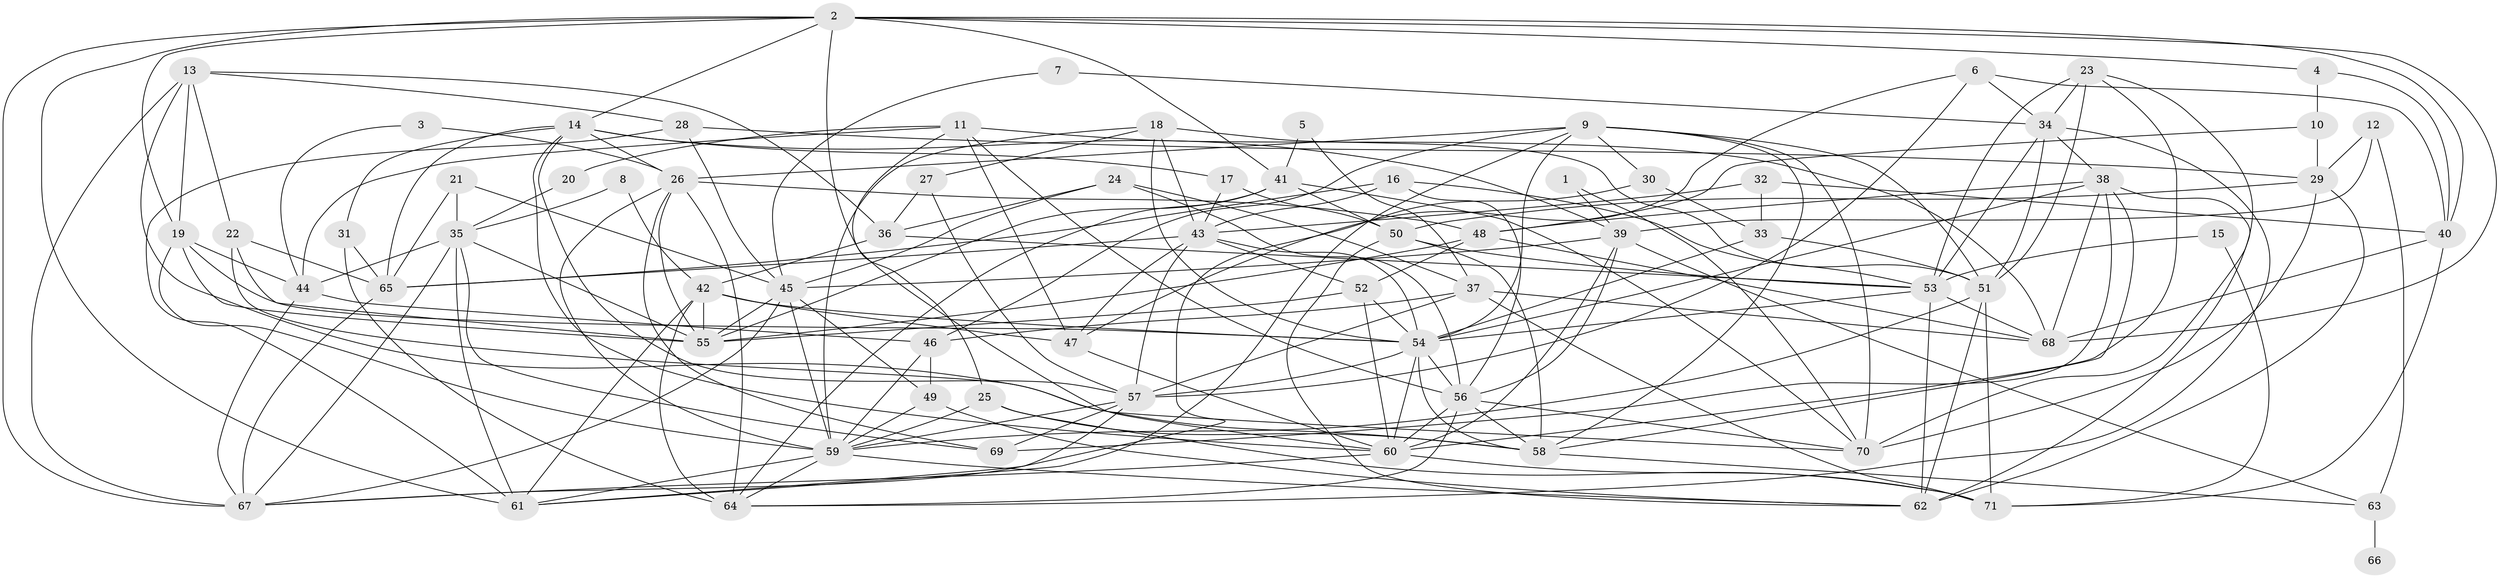 // original degree distribution, {5: 0.18439716312056736, 4: 0.24822695035460993, 6: 0.10638297872340426, 3: 0.2765957446808511, 7: 0.02127659574468085, 2: 0.14184397163120568, 8: 0.014184397163120567, 10: 0.0070921985815602835}
// Generated by graph-tools (version 1.1) at 2025/26/03/09/25 03:26:16]
// undirected, 71 vertices, 201 edges
graph export_dot {
graph [start="1"]
  node [color=gray90,style=filled];
  1;
  2;
  3;
  4;
  5;
  6;
  7;
  8;
  9;
  10;
  11;
  12;
  13;
  14;
  15;
  16;
  17;
  18;
  19;
  20;
  21;
  22;
  23;
  24;
  25;
  26;
  27;
  28;
  29;
  30;
  31;
  32;
  33;
  34;
  35;
  36;
  37;
  38;
  39;
  40;
  41;
  42;
  43;
  44;
  45;
  46;
  47;
  48;
  49;
  50;
  51;
  52;
  53;
  54;
  55;
  56;
  57;
  58;
  59;
  60;
  61;
  62;
  63;
  64;
  65;
  66;
  67;
  68;
  69;
  70;
  71;
  1 -- 39 [weight=1.0];
  1 -- 70 [weight=1.0];
  2 -- 4 [weight=1.0];
  2 -- 14 [weight=1.0];
  2 -- 19 [weight=1.0];
  2 -- 40 [weight=1.0];
  2 -- 41 [weight=1.0];
  2 -- 60 [weight=1.0];
  2 -- 61 [weight=1.0];
  2 -- 67 [weight=1.0];
  2 -- 68 [weight=1.0];
  3 -- 26 [weight=1.0];
  3 -- 44 [weight=1.0];
  4 -- 10 [weight=1.0];
  4 -- 40 [weight=1.0];
  5 -- 37 [weight=1.0];
  5 -- 41 [weight=1.0];
  6 -- 34 [weight=1.0];
  6 -- 40 [weight=1.0];
  6 -- 47 [weight=1.0];
  6 -- 57 [weight=1.0];
  7 -- 34 [weight=1.0];
  7 -- 45 [weight=1.0];
  8 -- 35 [weight=1.0];
  8 -- 42 [weight=1.0];
  9 -- 26 [weight=1.0];
  9 -- 30 [weight=1.0];
  9 -- 46 [weight=1.0];
  9 -- 51 [weight=1.0];
  9 -- 54 [weight=1.0];
  9 -- 58 [weight=1.0];
  9 -- 61 [weight=1.0];
  9 -- 70 [weight=1.0];
  10 -- 29 [weight=1.0];
  10 -- 48 [weight=1.0];
  11 -- 20 [weight=1.0];
  11 -- 25 [weight=1.0];
  11 -- 44 [weight=1.0];
  11 -- 47 [weight=1.0];
  11 -- 56 [weight=1.0];
  11 -- 68 [weight=1.0];
  12 -- 29 [weight=1.0];
  12 -- 39 [weight=1.0];
  12 -- 63 [weight=2.0];
  13 -- 19 [weight=1.0];
  13 -- 22 [weight=1.0];
  13 -- 28 [weight=1.0];
  13 -- 36 [weight=1.0];
  13 -- 67 [weight=1.0];
  13 -- 70 [weight=1.0];
  14 -- 17 [weight=1.0];
  14 -- 26 [weight=1.0];
  14 -- 31 [weight=1.0];
  14 -- 39 [weight=1.0];
  14 -- 57 [weight=1.0];
  14 -- 60 [weight=1.0];
  14 -- 65 [weight=1.0];
  15 -- 53 [weight=1.0];
  15 -- 71 [weight=1.0];
  16 -- 43 [weight=1.0];
  16 -- 53 [weight=1.0];
  16 -- 56 [weight=1.0];
  16 -- 65 [weight=1.0];
  17 -- 43 [weight=1.0];
  17 -- 50 [weight=1.0];
  18 -- 27 [weight=1.0];
  18 -- 43 [weight=1.0];
  18 -- 51 [weight=1.0];
  18 -- 54 [weight=1.0];
  18 -- 59 [weight=1.0];
  19 -- 44 [weight=1.0];
  19 -- 54 [weight=1.0];
  19 -- 55 [weight=2.0];
  19 -- 59 [weight=1.0];
  20 -- 35 [weight=1.0];
  21 -- 35 [weight=1.0];
  21 -- 45 [weight=1.0];
  21 -- 65 [weight=1.0];
  22 -- 55 [weight=1.0];
  22 -- 58 [weight=1.0];
  22 -- 65 [weight=1.0];
  23 -- 34 [weight=1.0];
  23 -- 51 [weight=1.0];
  23 -- 53 [weight=1.0];
  23 -- 60 [weight=1.0];
  23 -- 70 [weight=1.0];
  24 -- 36 [weight=1.0];
  24 -- 37 [weight=1.0];
  24 -- 45 [weight=1.0];
  24 -- 56 [weight=1.0];
  25 -- 58 [weight=1.0];
  25 -- 59 [weight=1.0];
  25 -- 71 [weight=1.0];
  26 -- 48 [weight=1.0];
  26 -- 55 [weight=1.0];
  26 -- 59 [weight=1.0];
  26 -- 64 [weight=2.0];
  26 -- 69 [weight=1.0];
  27 -- 36 [weight=1.0];
  27 -- 57 [weight=1.0];
  28 -- 29 [weight=1.0];
  28 -- 45 [weight=1.0];
  28 -- 61 [weight=1.0];
  29 -- 50 [weight=1.0];
  29 -- 62 [weight=1.0];
  29 -- 70 [weight=1.0];
  30 -- 33 [weight=1.0];
  30 -- 67 [weight=1.0];
  31 -- 64 [weight=1.0];
  31 -- 65 [weight=1.0];
  32 -- 33 [weight=1.0];
  32 -- 40 [weight=1.0];
  32 -- 43 [weight=1.0];
  33 -- 51 [weight=1.0];
  33 -- 54 [weight=1.0];
  34 -- 38 [weight=2.0];
  34 -- 51 [weight=1.0];
  34 -- 53 [weight=1.0];
  34 -- 64 [weight=1.0];
  35 -- 44 [weight=1.0];
  35 -- 55 [weight=1.0];
  35 -- 61 [weight=1.0];
  35 -- 67 [weight=1.0];
  35 -- 69 [weight=1.0];
  36 -- 42 [weight=1.0];
  36 -- 53 [weight=1.0];
  37 -- 46 [weight=1.0];
  37 -- 57 [weight=1.0];
  37 -- 68 [weight=1.0];
  37 -- 71 [weight=1.0];
  38 -- 48 [weight=1.0];
  38 -- 54 [weight=1.0];
  38 -- 58 [weight=1.0];
  38 -- 62 [weight=1.0];
  38 -- 68 [weight=1.0];
  38 -- 69 [weight=1.0];
  39 -- 45 [weight=1.0];
  39 -- 56 [weight=1.0];
  39 -- 60 [weight=1.0];
  39 -- 63 [weight=1.0];
  40 -- 68 [weight=1.0];
  40 -- 71 [weight=1.0];
  41 -- 50 [weight=1.0];
  41 -- 55 [weight=1.0];
  41 -- 64 [weight=1.0];
  41 -- 70 [weight=1.0];
  42 -- 47 [weight=2.0];
  42 -- 54 [weight=1.0];
  42 -- 55 [weight=1.0];
  42 -- 61 [weight=1.0];
  42 -- 64 [weight=1.0];
  43 -- 47 [weight=1.0];
  43 -- 52 [weight=1.0];
  43 -- 54 [weight=1.0];
  43 -- 57 [weight=2.0];
  43 -- 65 [weight=1.0];
  44 -- 46 [weight=1.0];
  44 -- 67 [weight=1.0];
  45 -- 49 [weight=1.0];
  45 -- 55 [weight=1.0];
  45 -- 59 [weight=1.0];
  45 -- 67 [weight=1.0];
  46 -- 49 [weight=2.0];
  46 -- 59 [weight=1.0];
  47 -- 60 [weight=1.0];
  48 -- 52 [weight=1.0];
  48 -- 55 [weight=1.0];
  48 -- 68 [weight=1.0];
  49 -- 59 [weight=1.0];
  49 -- 62 [weight=1.0];
  50 -- 53 [weight=1.0];
  50 -- 58 [weight=1.0];
  50 -- 62 [weight=1.0];
  51 -- 59 [weight=1.0];
  51 -- 62 [weight=1.0];
  51 -- 71 [weight=1.0];
  52 -- 54 [weight=1.0];
  52 -- 55 [weight=1.0];
  52 -- 60 [weight=1.0];
  53 -- 54 [weight=1.0];
  53 -- 62 [weight=1.0];
  53 -- 68 [weight=1.0];
  54 -- 56 [weight=1.0];
  54 -- 57 [weight=1.0];
  54 -- 58 [weight=1.0];
  54 -- 60 [weight=1.0];
  56 -- 58 [weight=1.0];
  56 -- 60 [weight=2.0];
  56 -- 64 [weight=1.0];
  56 -- 70 [weight=1.0];
  57 -- 59 [weight=1.0];
  57 -- 61 [weight=1.0];
  57 -- 69 [weight=1.0];
  58 -- 63 [weight=1.0];
  59 -- 61 [weight=1.0];
  59 -- 62 [weight=1.0];
  59 -- 64 [weight=1.0];
  60 -- 67 [weight=1.0];
  60 -- 71 [weight=1.0];
  63 -- 66 [weight=2.0];
  65 -- 67 [weight=1.0];
}
